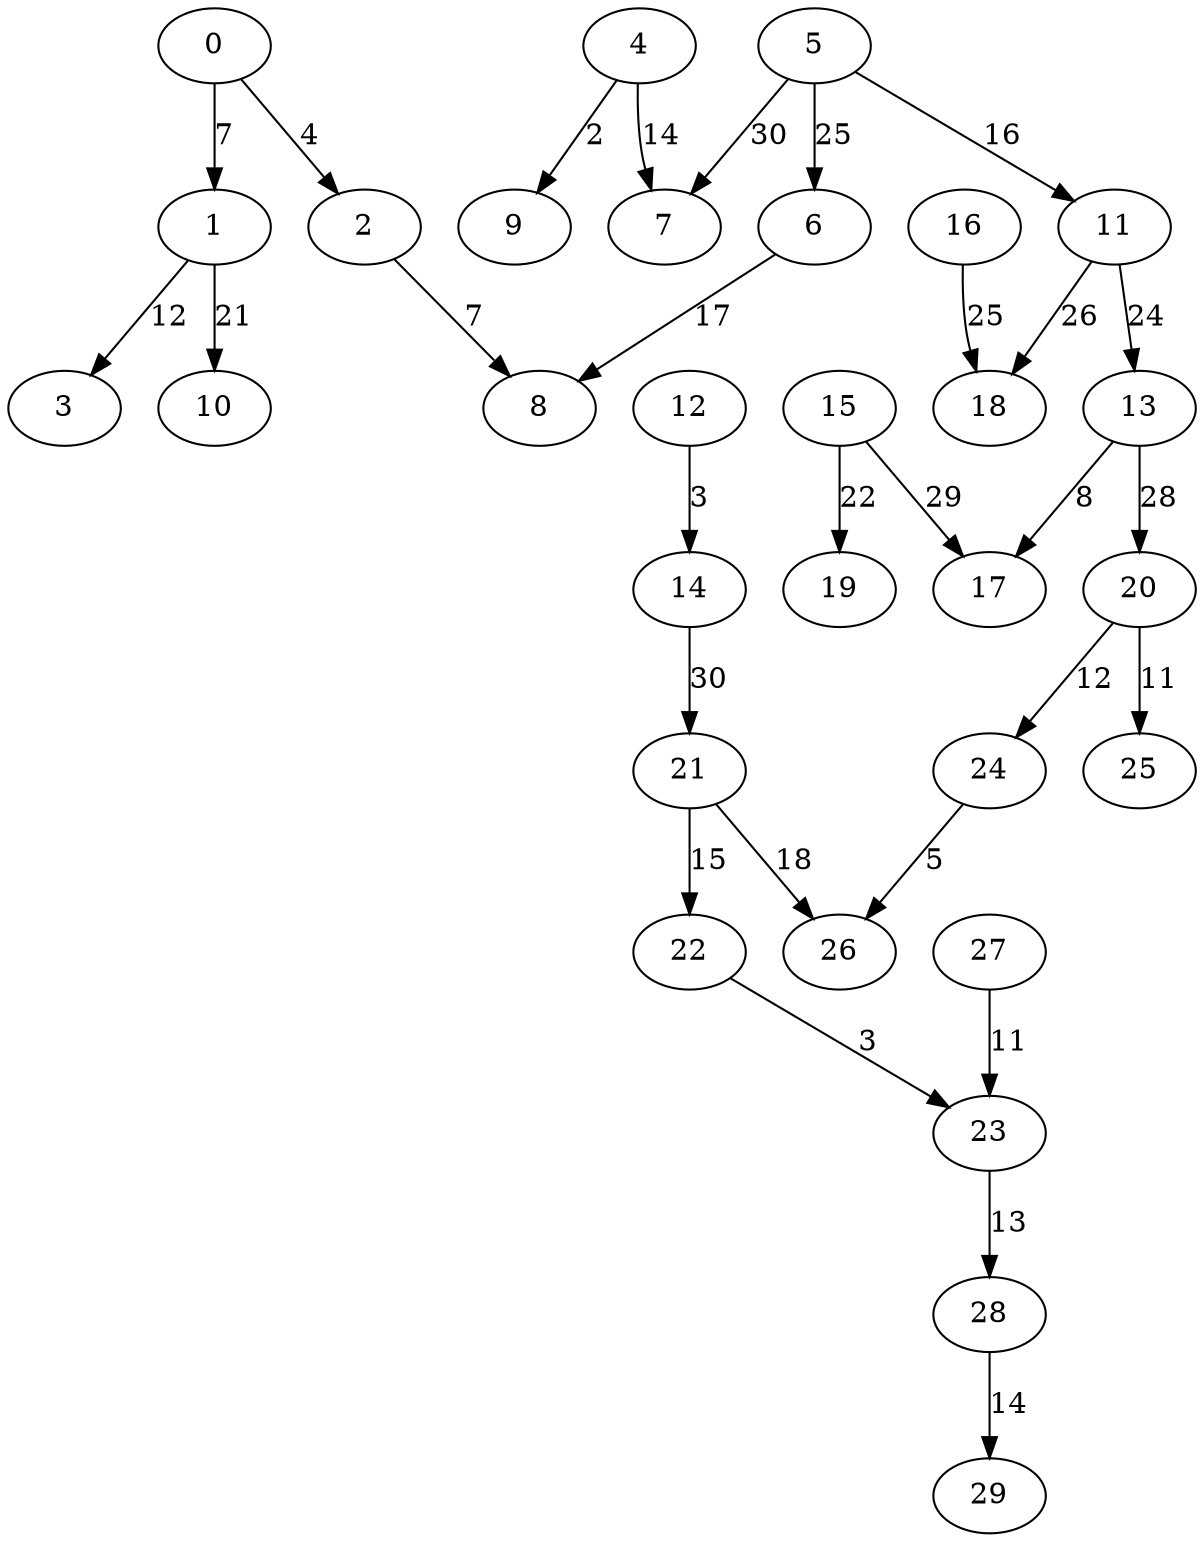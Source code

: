 digraph grafoBarabasiAlbert_n_30_d_4_KruskalD {
0;
1;
2;
3;
4;
5;
6;
7;
8;
9;
10;
11;
12;
13;
14;
15;
16;
17;
18;
19;
20;
21;
22;
23;
24;
25;
26;
27;
28;
29;
4 -> 9[label=2 weight=2];
12 -> 14[label=3 weight=3];
22 -> 23[label=3 weight=3];
0 -> 2[label=4 weight=4];
24 -> 26[label=5 weight=5];
0 -> 1[label=7 weight=7];
2 -> 8[label=7 weight=7];
13 -> 17[label=8 weight=8];
27 -> 23[label=11 weight=11];
20 -> 25[label=11 weight=11];
1 -> 3[label=12 weight=12];
20 -> 24[label=12 weight=12];
23 -> 28[label=13 weight=13];
28 -> 29[label=14 weight=14];
4 -> 7[label=14 weight=14];
21 -> 22[label=15 weight=15];
5 -> 11[label=16 weight=16];
6 -> 8[label=17 weight=17];
21 -> 26[label=18 weight=18];
1 -> 10[label=21 weight=21];
15 -> 19[label=22 weight=22];
11 -> 13[label=24 weight=24];
5 -> 6[label=25 weight=25];
16 -> 18[label=25 weight=25];
11 -> 18[label=26 weight=26];
13 -> 20[label=28 weight=28];
15 -> 17[label=29 weight=29];
14 -> 21[label=30 weight=30];
5 -> 7[label=30 weight=30];
}